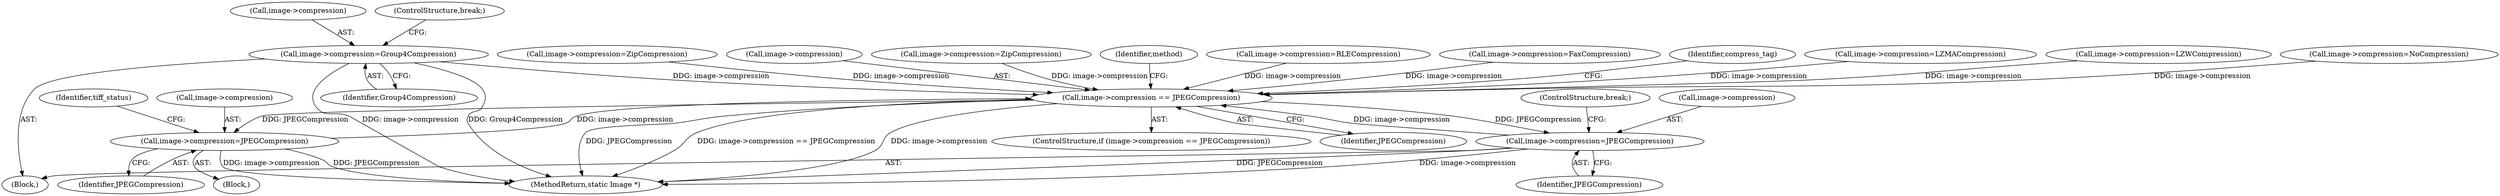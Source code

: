 digraph "0_ImageMagick_6e48aa92ff4e6e95424300ecd52a9ea453c19c60@pointer" {
"1001050" [label="(Call,image->compression=Group4Compression)"];
"1001699" [label="(Call,image->compression == JPEGCompression)"];
"1001058" [label="(Call,image->compression=JPEGCompression)"];
"1001106" [label="(Call,image->compression=JPEGCompression)"];
"1001700" [label="(Call,image->compression)"];
"1001058" [label="(Call,image->compression=JPEGCompression)"];
"1001127" [label="(Call,image->compression=ZipCompression)"];
"1001698" [label="(ControlStructure,if (image->compression == JPEGCompression))"];
"1001705" [label="(Identifier,method)"];
"1001107" [label="(Call,image->compression)"];
"1001141" [label="(Call,image->compression=RLECompression)"];
"1001106" [label="(Call,image->compression=JPEGCompression)"];
"1001051" [label="(Call,image->compression)"];
"1001699" [label="(Call,image->compression == JPEGCompression)"];
"1001110" [label="(Identifier,JPEGCompression)"];
"1001703" [label="(Identifier,JPEGCompression)"];
"1001043" [label="(Call,image->compression=FaxCompression)"];
"1001062" [label="(Identifier,JPEGCompression)"];
"1001714" [label="(Identifier,compress_tag)"];
"1001057" [label="(Block,)"];
"1001055" [label="(ControlStructure,break;)"];
"1001069" [label="(Identifier,tiff_status)"];
"1001059" [label="(Call,image->compression)"];
"1001111" [label="(ControlStructure,break;)"];
"1001050" [label="(Call,image->compression=Group4Compression)"];
"1001113" [label="(Call,image->compression=LZMACompression)"];
"1001120" [label="(Call,image->compression=LZWCompression)"];
"1001036" [label="(Call,image->compression=NoCompression)"];
"1001054" [label="(Identifier,Group4Compression)"];
"1003487" [label="(MethodReturn,static Image *)"];
"1001034" [label="(Block,)"];
"1001134" [label="(Call,image->compression=ZipCompression)"];
"1001050" -> "1001034"  [label="AST: "];
"1001050" -> "1001054"  [label="CFG: "];
"1001051" -> "1001050"  [label="AST: "];
"1001054" -> "1001050"  [label="AST: "];
"1001055" -> "1001050"  [label="CFG: "];
"1001050" -> "1003487"  [label="DDG: image->compression"];
"1001050" -> "1003487"  [label="DDG: Group4Compression"];
"1001050" -> "1001699"  [label="DDG: image->compression"];
"1001699" -> "1001698"  [label="AST: "];
"1001699" -> "1001703"  [label="CFG: "];
"1001700" -> "1001699"  [label="AST: "];
"1001703" -> "1001699"  [label="AST: "];
"1001705" -> "1001699"  [label="CFG: "];
"1001714" -> "1001699"  [label="CFG: "];
"1001699" -> "1003487"  [label="DDG: image->compression == JPEGCompression"];
"1001699" -> "1003487"  [label="DDG: image->compression"];
"1001699" -> "1003487"  [label="DDG: JPEGCompression"];
"1001699" -> "1001058"  [label="DDG: JPEGCompression"];
"1001699" -> "1001106"  [label="DDG: JPEGCompression"];
"1001120" -> "1001699"  [label="DDG: image->compression"];
"1001113" -> "1001699"  [label="DDG: image->compression"];
"1001043" -> "1001699"  [label="DDG: image->compression"];
"1001134" -> "1001699"  [label="DDG: image->compression"];
"1001127" -> "1001699"  [label="DDG: image->compression"];
"1001141" -> "1001699"  [label="DDG: image->compression"];
"1001106" -> "1001699"  [label="DDG: image->compression"];
"1001036" -> "1001699"  [label="DDG: image->compression"];
"1001058" -> "1001699"  [label="DDG: image->compression"];
"1001058" -> "1001057"  [label="AST: "];
"1001058" -> "1001062"  [label="CFG: "];
"1001059" -> "1001058"  [label="AST: "];
"1001062" -> "1001058"  [label="AST: "];
"1001069" -> "1001058"  [label="CFG: "];
"1001058" -> "1003487"  [label="DDG: JPEGCompression"];
"1001058" -> "1003487"  [label="DDG: image->compression"];
"1001106" -> "1001034"  [label="AST: "];
"1001106" -> "1001110"  [label="CFG: "];
"1001107" -> "1001106"  [label="AST: "];
"1001110" -> "1001106"  [label="AST: "];
"1001111" -> "1001106"  [label="CFG: "];
"1001106" -> "1003487"  [label="DDG: JPEGCompression"];
"1001106" -> "1003487"  [label="DDG: image->compression"];
}
